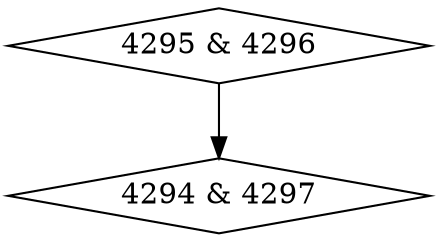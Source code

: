 digraph {
0 [label = "4294 & 4297", shape = diamond];
1 [label = "4295 & 4296", shape = diamond];
1->0;
}
